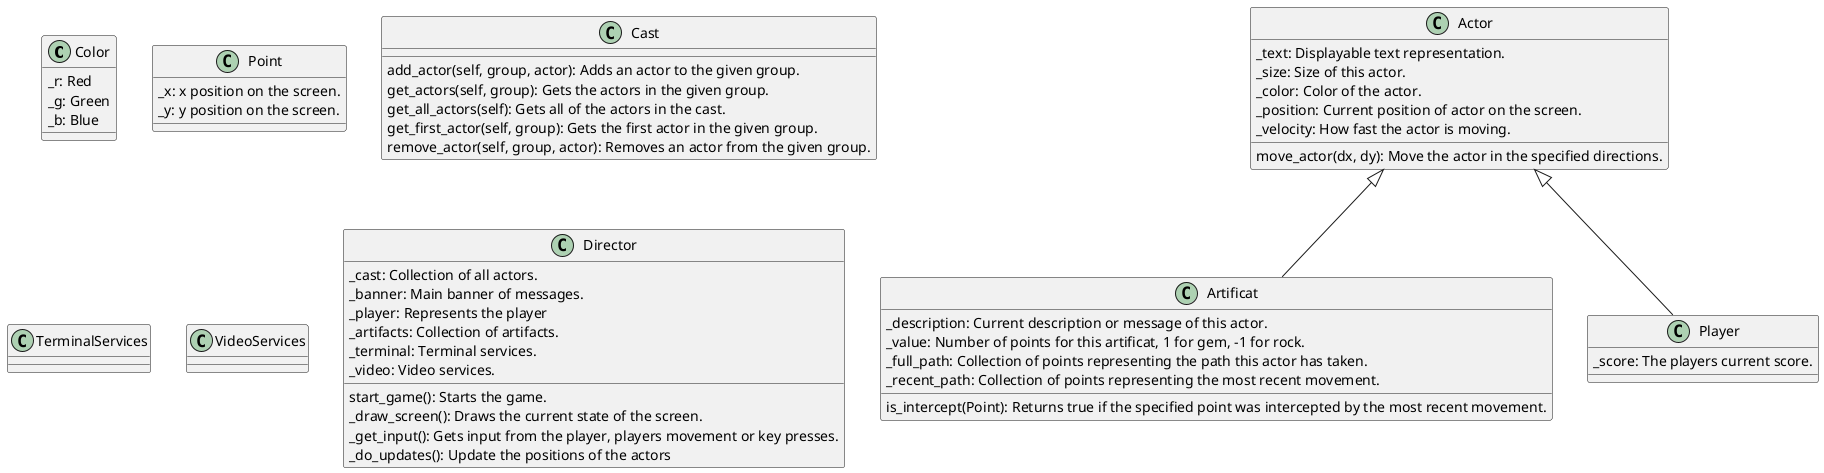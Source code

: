 @startuml

class Color {
    _r: Red
    _g: Green
    _b: Blue
}

class Point {
    _x: x position on the screen.
    _y: y position on the screen.
}

class Actor {
    _text: Displayable text representation.
    _size: Size of this actor.
    _color: Color of the actor.
    _position: Current position of actor on the screen.
    _velocity: How fast the actor is moving.

    move_actor(dx, dy): Move the actor in the specified directions.
}

class Artificat {
    _description: Current description or message of this actor.
    _value: Number of points for this artificat, 1 for gem, -1 for rock.
    _full_path: Collection of points representing the path this actor has taken.
    _recent_path: Collection of points representing the most recent movement.

    is_intercept(Point): Returns true if the specified point was intercepted by the most recent movement.
}

Actor <|-- Artificat 

class Player {
    _score: The players current score.
}

Actor <|-- Player

class Cast {
    add_actor(self, group, actor): Adds an actor to the given group.
    get_actors(self, group): Gets the actors in the given group.
    get_all_actors(self): Gets all of the actors in the cast.
    get_first_actor(self, group): Gets the first actor in the given group.
    remove_actor(self, group, actor): Removes an actor from the given group.
}

class TerminalServices {
}

class VideoServices {
}

class Director {
    _cast: Collection of all actors.
    _banner: Main banner of messages.
    _player: Represents the player
    _artifacts: Collection of artifacts.
    _terminal: Terminal services.
    _video: Video services.

    start_game(): Starts the game.
    _draw_screen(): Draws the current state of the screen.
    _get_input(): Gets input from the player, players movement or key presses.
    _do_updates(): Update the positions of the actors
}

@enduml
